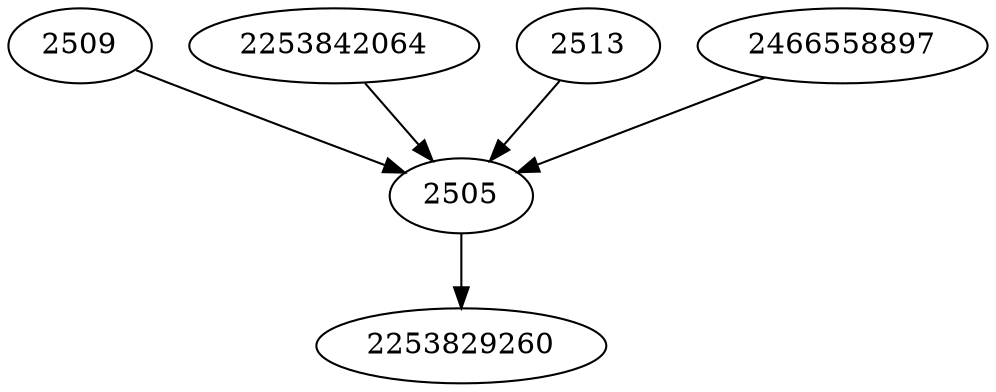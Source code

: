 strict digraph  {
2505;
2253829260;
2509;
2253842064;
2513;
2466558897;
2505 -> 2253829260;
2509 -> 2505;
2253842064 -> 2505;
2513 -> 2505;
2466558897 -> 2505;
}
